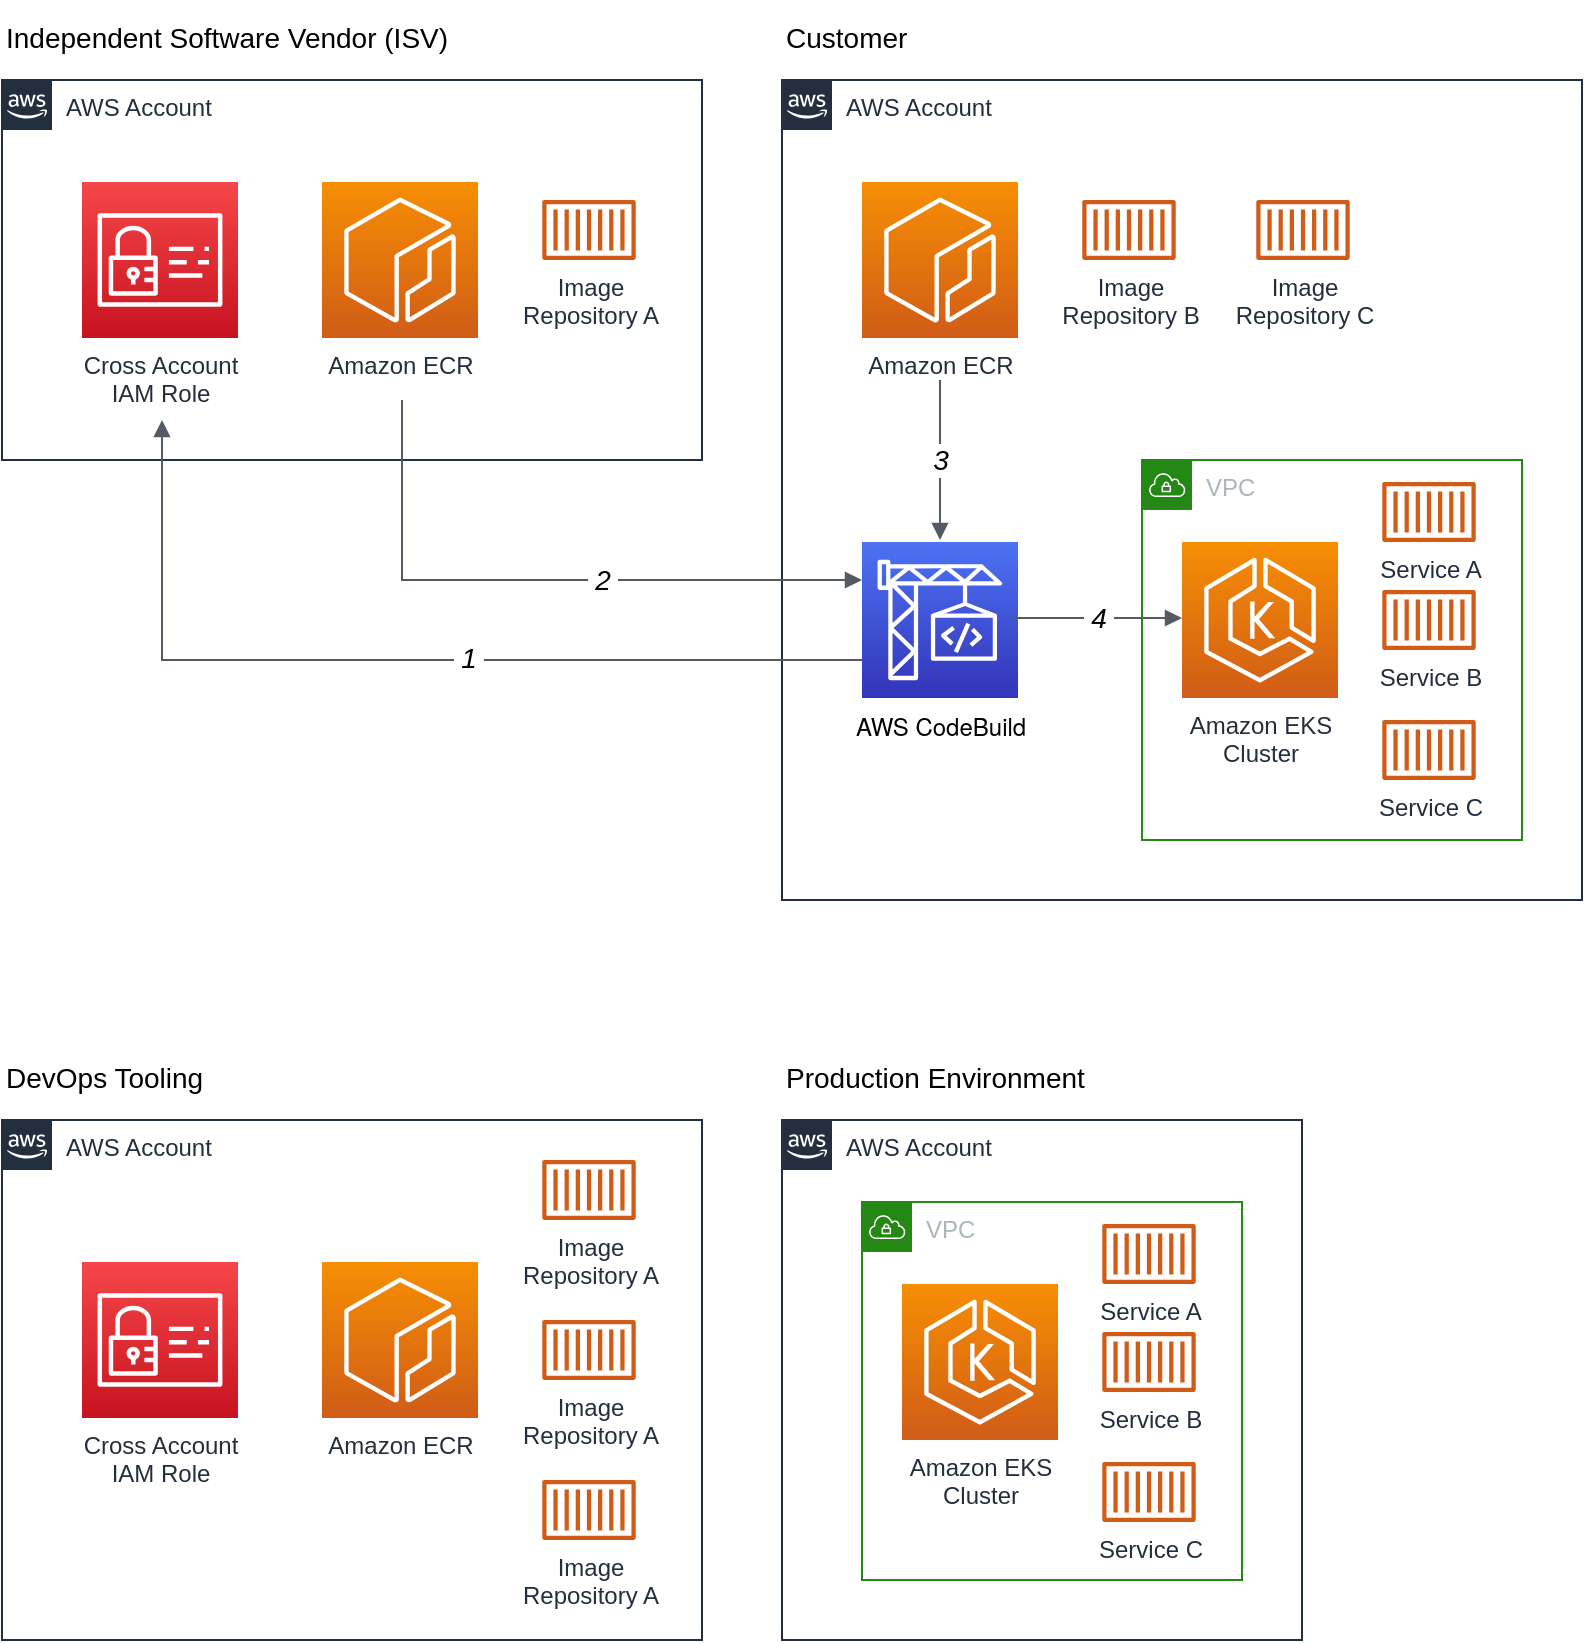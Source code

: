 <mxfile version="12.1.0" type="github" pages="1"><diagram id="R_3jS2ZoELMMdS4u4bHU" name="Page-1"><mxGraphModel dx="932" dy="560" grid="1" gridSize="10" guides="1" tooltips="1" connect="1" arrows="1" fold="1" page="1" pageScale="1" pageWidth="850" pageHeight="1100" math="0" shadow="0"><root><mxCell id="0"/><mxCell id="1" parent="0"/><mxCell id="owTj0nQ-ClxknzkhUprJ-10" value="AWS Account" style="points=[[0,0],[0.25,0],[0.5,0],[0.75,0],[1,0],[1,0.25],[1,0.5],[1,0.75],[1,1],[0.75,1],[0.5,1],[0.25,1],[0,1],[0,0.75],[0,0.5],[0,0.25]];outlineConnect=0;gradientColor=none;html=1;whiteSpace=wrap;fontSize=12;fontStyle=0;shape=mxgraph.aws4.group;grIcon=mxgraph.aws4.group_aws_cloud_alt;strokeColor=#232F3E;fillColor=none;verticalAlign=top;align=left;spacingLeft=30;fontColor=#232F3E;dashed=0;" vertex="1" parent="1"><mxGeometry x="440" y="80" width="400" height="410" as="geometry"/></mxCell><mxCell id="owTj0nQ-ClxknzkhUprJ-40" value="VPC" style="points=[[0,0],[0.25,0],[0.5,0],[0.75,0],[1,0],[1,0.25],[1,0.5],[1,0.75],[1,1],[0.75,1],[0.5,1],[0.25,1],[0,1],[0,0.75],[0,0.5],[0,0.25]];outlineConnect=0;gradientColor=none;html=1;whiteSpace=wrap;fontSize=12;fontStyle=0;shape=mxgraph.aws4.group;grIcon=mxgraph.aws4.group_vpc;strokeColor=#248814;fillColor=none;verticalAlign=top;align=left;spacingLeft=30;fontColor=#AAB7B8;dashed=0;" vertex="1" parent="1"><mxGeometry x="620" y="270" width="190" height="190" as="geometry"/></mxCell><mxCell id="owTj0nQ-ClxknzkhUprJ-3" value="AWS Account" style="points=[[0,0],[0.25,0],[0.5,0],[0.75,0],[1,0],[1,0.25],[1,0.5],[1,0.75],[1,1],[0.75,1],[0.5,1],[0.25,1],[0,1],[0,0.75],[0,0.5],[0,0.25]];outlineConnect=0;gradientColor=none;html=1;whiteSpace=wrap;fontSize=12;fontStyle=0;shape=mxgraph.aws4.group;grIcon=mxgraph.aws4.group_aws_cloud_alt;strokeColor=#232F3E;fillColor=none;verticalAlign=top;align=left;spacingLeft=30;fontColor=#232F3E;dashed=0;" vertex="1" parent="1"><mxGeometry x="50" y="80" width="350" height="190" as="geometry"/></mxCell><mxCell id="owTj0nQ-ClxknzkhUprJ-9" value="Amazon ECR" style="outlineConnect=0;fontColor=#232F3E;gradientColor=#F78E04;gradientDirection=north;fillColor=#D05C17;strokeColor=#ffffff;dashed=0;verticalLabelPosition=bottom;verticalAlign=top;align=center;html=1;fontSize=12;fontStyle=0;aspect=fixed;shape=mxgraph.aws4.resourceIcon;resIcon=mxgraph.aws4.ecr;" vertex="1" parent="1"><mxGeometry x="210" y="131" width="78" height="78" as="geometry"/></mxCell><mxCell id="owTj0nQ-ClxknzkhUprJ-11" value="Amazon ECR" style="outlineConnect=0;fontColor=#232F3E;gradientColor=#F78E04;gradientDirection=north;fillColor=#D05C17;strokeColor=#ffffff;dashed=0;verticalLabelPosition=bottom;verticalAlign=top;align=center;html=1;fontSize=12;fontStyle=0;aspect=fixed;shape=mxgraph.aws4.resourceIcon;resIcon=mxgraph.aws4.ecr;" vertex="1" parent="1"><mxGeometry x="480" y="131" width="78" height="78" as="geometry"/></mxCell><mxCell id="owTj0nQ-ClxknzkhUprJ-13" value="Amazon EKS &lt;br&gt;Cluster" style="outlineConnect=0;fontColor=#232F3E;gradientColor=#F78E04;gradientDirection=north;fillColor=#D05C17;strokeColor=#ffffff;dashed=0;verticalLabelPosition=bottom;verticalAlign=top;align=center;html=1;fontSize=12;fontStyle=0;aspect=fixed;shape=mxgraph.aws4.resourceIcon;resIcon=mxgraph.aws4.eks;" vertex="1" parent="1"><mxGeometry x="640" y="311" width="78" height="78" as="geometry"/></mxCell><mxCell id="owTj0nQ-ClxknzkhUprJ-25" value="&amp;nbsp;2&amp;nbsp;" style="edgeStyle=orthogonalEdgeStyle;rounded=0;orthogonalLoop=1;jettySize=auto;html=1;strokeColor=#545B64;endFill=1;endArrow=block;startArrow=none;fontSize=14;fontStyle=2" edge="1" parent="1" target="owTj0nQ-ClxknzkhUprJ-22"><mxGeometry x="0.185" relative="1" as="geometry"><mxPoint x="250" y="240" as="sourcePoint"/><mxPoint x="270" y="430" as="targetPoint"/><Array as="points"><mxPoint x="250" y="240"/><mxPoint x="250" y="330"/></Array><mxPoint as="offset"/></mxGeometry></mxCell><mxCell id="owTj0nQ-ClxknzkhUprJ-22" value="&lt;span style=&quot;color: rgb(0 , 0 , 0) ; font-family: &amp;#34;helveticaneue&amp;#34; ; white-space: normal&quot;&gt;AWS&amp;nbsp;&lt;/span&gt;&lt;span style=&quot;color: rgb(0 , 0 , 0) ; font-family: &amp;#34;helveticaneue&amp;#34; ; white-space: normal&quot;&gt;CodeBuild&lt;/span&gt;" style="outlineConnect=0;fontColor=#232F3E;gradientColor=#4D72F3;gradientDirection=north;fillColor=#3334B9;strokeColor=#ffffff;dashed=0;verticalLabelPosition=bottom;verticalAlign=top;align=center;html=1;fontSize=12;fontStyle=0;aspect=fixed;shape=mxgraph.aws4.resourceIcon;resIcon=mxgraph.aws4.codebuild;" vertex="1" parent="1"><mxGeometry x="480" y="311" width="78" height="78" as="geometry"/></mxCell><mxCell id="owTj0nQ-ClxknzkhUprJ-24" value="Cross Account&lt;br&gt;IAM Role" style="outlineConnect=0;fontColor=#232F3E;gradientColor=#F54749;gradientDirection=north;fillColor=#C7131F;strokeColor=#ffffff;dashed=0;verticalLabelPosition=bottom;verticalAlign=top;align=center;html=1;fontSize=12;fontStyle=0;aspect=fixed;shape=mxgraph.aws4.resourceIcon;resIcon=mxgraph.aws4.identity_and_access_management;" vertex="1" parent="1"><mxGeometry x="90" y="131" width="78" height="78" as="geometry"/></mxCell><mxCell id="owTj0nQ-ClxknzkhUprJ-33" value="&amp;nbsp;3&amp;nbsp;" style="edgeStyle=orthogonalEdgeStyle;rounded=0;orthogonalLoop=1;jettySize=auto;html=1;strokeColor=#545B64;endFill=1;endArrow=block;startArrow=none;fontSize=14;fontStyle=2" edge="1" parent="1"><mxGeometry relative="1" as="geometry"><mxPoint x="519" y="230" as="sourcePoint"/><mxPoint x="519" y="310" as="targetPoint"/></mxGeometry></mxCell><mxCell id="owTj0nQ-ClxknzkhUprJ-34" value="&lt;span style=&quot;font-size: 14px&quot;&gt;&lt;i&gt;&amp;nbsp;4&amp;nbsp;&lt;/i&gt;&lt;/span&gt;" style="edgeStyle=orthogonalEdgeStyle;html=1;endArrow=block;elbow=vertical;startArrow=none;endFill=1;strokeColor=#545B64;rounded=0;" edge="1" parent="1"><mxGeometry width="100" relative="1" as="geometry"><mxPoint x="555" y="349" as="sourcePoint"/><mxPoint x="640" y="349" as="targetPoint"/></mxGeometry></mxCell><mxCell id="owTj0nQ-ClxknzkhUprJ-38" value="Image&lt;br&gt;Repository B" style="outlineConnect=0;fontColor=#232F3E;gradientColor=none;fillColor=#D05C17;strokeColor=none;dashed=0;verticalLabelPosition=bottom;verticalAlign=top;align=center;html=1;fontSize=12;fontStyle=0;aspect=fixed;pointerEvents=1;shape=mxgraph.aws4.container_1;spacingBottom=0;" vertex="1" parent="1"><mxGeometry x="590" y="140" width="47" height="30" as="geometry"/></mxCell><mxCell id="owTj0nQ-ClxknzkhUprJ-41" value="Service A" style="outlineConnect=0;fontColor=#232F3E;gradientColor=none;fillColor=#D05C17;strokeColor=none;dashed=0;verticalLabelPosition=bottom;verticalAlign=top;align=center;html=1;fontSize=12;fontStyle=0;aspect=fixed;pointerEvents=1;shape=mxgraph.aws4.container_1;spacingBottom=0;" vertex="1" parent="1"><mxGeometry x="740" y="281" width="47" height="30" as="geometry"/></mxCell><mxCell id="owTj0nQ-ClxknzkhUprJ-42" value="Service B" style="outlineConnect=0;fontColor=#232F3E;gradientColor=none;fillColor=#D05C17;strokeColor=none;dashed=0;verticalLabelPosition=bottom;verticalAlign=top;align=center;html=1;fontSize=12;fontStyle=0;aspect=fixed;pointerEvents=1;shape=mxgraph.aws4.container_1;spacingBottom=0;" vertex="1" parent="1"><mxGeometry x="740" y="335" width="47" height="30" as="geometry"/></mxCell><mxCell id="owTj0nQ-ClxknzkhUprJ-43" value="Image&lt;br&gt;Repository A" style="outlineConnect=0;fontColor=#232F3E;gradientColor=none;fillColor=#D05C17;strokeColor=none;dashed=0;verticalLabelPosition=bottom;verticalAlign=top;align=center;html=1;fontSize=12;fontStyle=0;aspect=fixed;pointerEvents=1;shape=mxgraph.aws4.container_1;spacingBottom=0;" vertex="1" parent="1"><mxGeometry x="320" y="140" width="47" height="30" as="geometry"/></mxCell><mxCell id="owTj0nQ-ClxknzkhUprJ-46" style="edgeStyle=orthogonalEdgeStyle;rounded=0;orthogonalLoop=1;jettySize=auto;html=1;strokeColor=#545B64;endFill=1;endArrow=block;startArrow=none;fontSize=9;" edge="1" parent="1" source="owTj0nQ-ClxknzkhUprJ-22"><mxGeometry relative="1" as="geometry"><mxPoint x="490" y="330" as="sourcePoint"/><mxPoint x="130" y="250" as="targetPoint"/><Array as="points"><mxPoint x="130" y="370"/><mxPoint x="130" y="250"/></Array></mxGeometry></mxCell><mxCell id="owTj0nQ-ClxknzkhUprJ-47" value="&amp;nbsp;1&amp;nbsp;" style="text;html=1;resizable=0;points=[];align=center;verticalAlign=middle;labelBackgroundColor=#ffffff;fontSize=14;fontStyle=2" vertex="1" connectable="0" parent="owTj0nQ-ClxknzkhUprJ-46"><mxGeometry x="-0.246" y="1" relative="1" as="geometry"><mxPoint x="-20" y="-2" as="offset"/></mxGeometry></mxCell><mxCell id="owTj0nQ-ClxknzkhUprJ-56" value="Independent Software Vendor (ISV)" style="text;html=1;fontSize=14;verticalAlign=bottom;" vertex="1" parent="1"><mxGeometry x="50" y="40" width="160" height="30" as="geometry"/></mxCell><mxCell id="owTj0nQ-ClxknzkhUprJ-57" value="Customer" style="text;html=1;fontSize=14;verticalAlign=bottom;" vertex="1" parent="1"><mxGeometry x="440" y="40" width="160" height="30" as="geometry"/></mxCell><mxCell id="owTj0nQ-ClxknzkhUprJ-58" value="Image&lt;br&gt;Repository C" style="outlineConnect=0;fontColor=#232F3E;gradientColor=none;fillColor=#D05C17;strokeColor=none;dashed=0;verticalLabelPosition=bottom;verticalAlign=top;align=center;html=1;fontSize=12;fontStyle=0;aspect=fixed;pointerEvents=1;shape=mxgraph.aws4.container_1;spacingBottom=0;" vertex="1" parent="1"><mxGeometry x="677" y="140" width="47" height="30" as="geometry"/></mxCell><mxCell id="owTj0nQ-ClxknzkhUprJ-59" value="Service C" style="outlineConnect=0;fontColor=#232F3E;gradientColor=none;fillColor=#D05C17;strokeColor=none;dashed=0;verticalLabelPosition=bottom;verticalAlign=top;align=center;html=1;fontSize=12;fontStyle=0;aspect=fixed;pointerEvents=1;shape=mxgraph.aws4.container_1;spacingBottom=0;" vertex="1" parent="1"><mxGeometry x="740" y="400" width="47" height="30" as="geometry"/></mxCell><mxCell id="owTj0nQ-ClxknzkhUprJ-62" value="AWS Account" style="points=[[0,0],[0.25,0],[0.5,0],[0.75,0],[1,0],[1,0.25],[1,0.5],[1,0.75],[1,1],[0.75,1],[0.5,1],[0.25,1],[0,1],[0,0.75],[0,0.5],[0,0.25]];outlineConnect=0;gradientColor=none;html=1;whiteSpace=wrap;fontSize=12;fontStyle=0;shape=mxgraph.aws4.group;grIcon=mxgraph.aws4.group_aws_cloud_alt;strokeColor=#232F3E;fillColor=none;verticalAlign=top;align=left;spacingLeft=30;fontColor=#232F3E;dashed=0;" vertex="1" parent="1"><mxGeometry x="440" y="600" width="260" height="260" as="geometry"/></mxCell><mxCell id="owTj0nQ-ClxknzkhUprJ-63" value="VPC" style="points=[[0,0],[0.25,0],[0.5,0],[0.75,0],[1,0],[1,0.25],[1,0.5],[1,0.75],[1,1],[0.75,1],[0.5,1],[0.25,1],[0,1],[0,0.75],[0,0.5],[0,0.25]];outlineConnect=0;gradientColor=none;html=1;whiteSpace=wrap;fontSize=12;fontStyle=0;shape=mxgraph.aws4.group;grIcon=mxgraph.aws4.group_vpc;strokeColor=#248814;fillColor=none;verticalAlign=top;align=left;spacingLeft=30;fontColor=#AAB7B8;dashed=0;" vertex="1" parent="1"><mxGeometry x="480" y="641" width="190" height="189" as="geometry"/></mxCell><mxCell id="owTj0nQ-ClxknzkhUprJ-64" value="AWS Account" style="points=[[0,0],[0.25,0],[0.5,0],[0.75,0],[1,0],[1,0.25],[1,0.5],[1,0.75],[1,1],[0.75,1],[0.5,1],[0.25,1],[0,1],[0,0.75],[0,0.5],[0,0.25]];outlineConnect=0;gradientColor=none;html=1;whiteSpace=wrap;fontSize=12;fontStyle=0;shape=mxgraph.aws4.group;grIcon=mxgraph.aws4.group_aws_cloud_alt;strokeColor=#232F3E;fillColor=none;verticalAlign=top;align=left;spacingLeft=30;fontColor=#232F3E;dashed=0;" vertex="1" parent="1"><mxGeometry x="50" y="600" width="350" height="260" as="geometry"/></mxCell><mxCell id="owTj0nQ-ClxknzkhUprJ-65" value="Amazon ECR" style="outlineConnect=0;fontColor=#232F3E;gradientColor=#F78E04;gradientDirection=north;fillColor=#D05C17;strokeColor=#ffffff;dashed=0;verticalLabelPosition=bottom;verticalAlign=top;align=center;html=1;fontSize=12;fontStyle=0;aspect=fixed;shape=mxgraph.aws4.resourceIcon;resIcon=mxgraph.aws4.ecr;" vertex="1" parent="1"><mxGeometry x="210" y="671" width="78" height="78" as="geometry"/></mxCell><mxCell id="owTj0nQ-ClxknzkhUprJ-67" value="Amazon EKS &lt;br&gt;Cluster" style="outlineConnect=0;fontColor=#232F3E;gradientColor=#F78E04;gradientDirection=north;fillColor=#D05C17;strokeColor=#ffffff;dashed=0;verticalLabelPosition=bottom;verticalAlign=top;align=center;html=1;fontSize=12;fontStyle=0;aspect=fixed;shape=mxgraph.aws4.resourceIcon;resIcon=mxgraph.aws4.eks;" vertex="1" parent="1"><mxGeometry x="500" y="682" width="78" height="78" as="geometry"/></mxCell><mxCell id="owTj0nQ-ClxknzkhUprJ-70" value="Cross Account&lt;br&gt;IAM Role" style="outlineConnect=0;fontColor=#232F3E;gradientColor=#F54749;gradientDirection=north;fillColor=#C7131F;strokeColor=#ffffff;dashed=0;verticalLabelPosition=bottom;verticalAlign=top;align=center;html=1;fontSize=12;fontStyle=0;aspect=fixed;shape=mxgraph.aws4.resourceIcon;resIcon=mxgraph.aws4.identity_and_access_management;" vertex="1" parent="1"><mxGeometry x="90" y="671" width="78" height="78" as="geometry"/></mxCell><mxCell id="owTj0nQ-ClxknzkhUprJ-74" value="Service A" style="outlineConnect=0;fontColor=#232F3E;gradientColor=none;fillColor=#D05C17;strokeColor=none;dashed=0;verticalLabelPosition=bottom;verticalAlign=top;align=center;html=1;fontSize=12;fontStyle=0;aspect=fixed;pointerEvents=1;shape=mxgraph.aws4.container_1;spacingBottom=0;" vertex="1" parent="1"><mxGeometry x="600" y="652" width="47" height="30" as="geometry"/></mxCell><mxCell id="owTj0nQ-ClxknzkhUprJ-75" value="Service B" style="outlineConnect=0;fontColor=#232F3E;gradientColor=none;fillColor=#D05C17;strokeColor=none;dashed=0;verticalLabelPosition=bottom;verticalAlign=top;align=center;html=1;fontSize=12;fontStyle=0;aspect=fixed;pointerEvents=1;shape=mxgraph.aws4.container_1;spacingBottom=0;" vertex="1" parent="1"><mxGeometry x="600" y="706" width="47" height="30" as="geometry"/></mxCell><mxCell id="owTj0nQ-ClxknzkhUprJ-76" value="Image&lt;br&gt;Repository A" style="outlineConnect=0;fontColor=#232F3E;gradientColor=none;fillColor=#D05C17;strokeColor=none;dashed=0;verticalLabelPosition=bottom;verticalAlign=top;align=center;html=1;fontSize=12;fontStyle=0;aspect=fixed;pointerEvents=1;shape=mxgraph.aws4.container_1;spacingBottom=0;" vertex="1" parent="1"><mxGeometry x="320" y="620" width="47" height="30" as="geometry"/></mxCell><mxCell id="owTj0nQ-ClxknzkhUprJ-79" value="DevOps Tooling" style="text;html=1;fontSize=14;verticalAlign=bottom;" vertex="1" parent="1"><mxGeometry x="50" y="560" width="160" height="30" as="geometry"/></mxCell><mxCell id="owTj0nQ-ClxknzkhUprJ-80" value="Production Environment" style="text;html=1;fontSize=14;verticalAlign=bottom;" vertex="1" parent="1"><mxGeometry x="440" y="560" width="160" height="30" as="geometry"/></mxCell><mxCell id="owTj0nQ-ClxknzkhUprJ-82" value="Service C" style="outlineConnect=0;fontColor=#232F3E;gradientColor=none;fillColor=#D05C17;strokeColor=none;dashed=0;verticalLabelPosition=bottom;verticalAlign=top;align=center;html=1;fontSize=12;fontStyle=0;aspect=fixed;pointerEvents=1;shape=mxgraph.aws4.container_1;spacingBottom=0;" vertex="1" parent="1"><mxGeometry x="600" y="771" width="47" height="30" as="geometry"/></mxCell><mxCell id="owTj0nQ-ClxknzkhUprJ-83" value="Image&lt;br&gt;Repository A" style="outlineConnect=0;fontColor=#232F3E;gradientColor=none;fillColor=#D05C17;strokeColor=none;dashed=0;verticalLabelPosition=bottom;verticalAlign=top;align=center;html=1;fontSize=12;fontStyle=0;aspect=fixed;pointerEvents=1;shape=mxgraph.aws4.container_1;spacingBottom=0;" vertex="1" parent="1"><mxGeometry x="320" y="700" width="47" height="30" as="geometry"/></mxCell><mxCell id="owTj0nQ-ClxknzkhUprJ-84" value="Image&lt;br&gt;Repository A" style="outlineConnect=0;fontColor=#232F3E;gradientColor=none;fillColor=#D05C17;strokeColor=none;dashed=0;verticalLabelPosition=bottom;verticalAlign=top;align=center;html=1;fontSize=12;fontStyle=0;aspect=fixed;pointerEvents=1;shape=mxgraph.aws4.container_1;spacingBottom=0;" vertex="1" parent="1"><mxGeometry x="320" y="780" width="47" height="30" as="geometry"/></mxCell></root></mxGraphModel></diagram></mxfile>